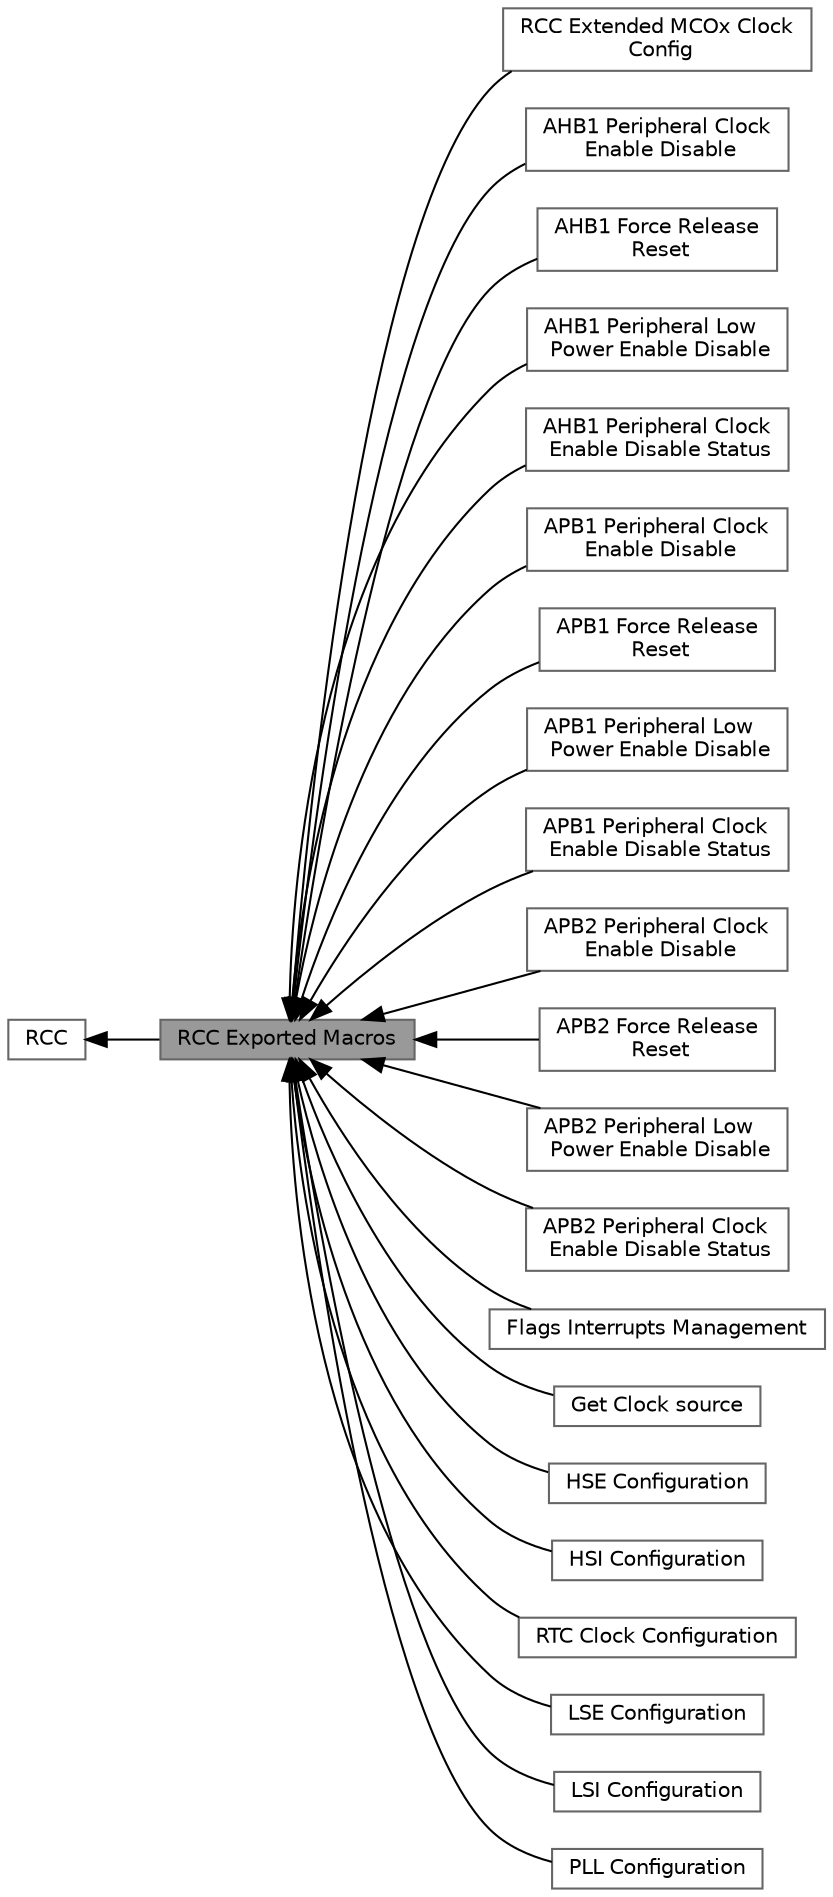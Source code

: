 digraph "RCC Exported Macros"
{
 // LATEX_PDF_SIZE
  bgcolor="transparent";
  edge [fontname=Helvetica,fontsize=10,labelfontname=Helvetica,labelfontsize=10];
  node [fontname=Helvetica,fontsize=10,shape=box,height=0.2,width=0.4];
  rankdir=LR;
  Node2 [id="Node000002",label="RCC",height=0.2,width=0.4,color="grey40", fillcolor="white", style="filled",URL="$group__RCC.html",tooltip="RCC HAL module driver."];
  Node22 [id="Node000022",label="RCC Extended MCOx Clock\l Config",height=0.2,width=0.4,color="grey40", fillcolor="white", style="filled",URL="$group__RCCEx__MCOx__Clock__Config.html",tooltip=" "];
  Node3 [id="Node000003",label="AHB1 Peripheral Clock\l Enable Disable",height=0.2,width=0.4,color="grey40", fillcolor="white", style="filled",URL="$group__RCC__AHB1__Clock__Enable__Disable.html",tooltip="Enable or disable the AHB1 peripheral clock."];
  Node9 [id="Node000009",label="AHB1 Force Release\l Reset",height=0.2,width=0.4,color="grey40", fillcolor="white", style="filled",URL="$group__RCC__AHB1__Force__Release__Reset.html",tooltip="Force or release AHB1 peripheral reset."];
  Node12 [id="Node000012",label="AHB1 Peripheral Low\l Power Enable Disable",height=0.2,width=0.4,color="grey40", fillcolor="white", style="filled",URL="$group__RCC__AHB1__LowPower__Enable__Disable.html",tooltip="Enable or disable the AHB1 peripheral clock during Low Power (Sleep) mode."];
  Node4 [id="Node000004",label="AHB1 Peripheral Clock\l Enable Disable Status",height=0.2,width=0.4,color="grey40", fillcolor="white", style="filled",URL="$group__RCC__AHB1__Peripheral__Clock__Enable__Disable__Status.html",tooltip="Get the enable or disable status of the AHB1 peripheral clock."];
  Node5 [id="Node000005",label="APB1 Peripheral Clock\l Enable Disable",height=0.2,width=0.4,color="grey40", fillcolor="white", style="filled",URL="$group__RCC__APB1__Clock__Enable__Disable.html",tooltip="Enable or disable the Low Speed APB (APB1) peripheral clock."];
  Node10 [id="Node000010",label="APB1 Force Release\l Reset",height=0.2,width=0.4,color="grey40", fillcolor="white", style="filled",URL="$group__RCC__APB1__Force__Release__Reset.html",tooltip="Force or release APB1 peripheral reset."];
  Node13 [id="Node000013",label="APB1 Peripheral Low\l Power Enable Disable",height=0.2,width=0.4,color="grey40", fillcolor="white", style="filled",URL="$group__RCC__APB1__LowPower__Enable__Disable.html",tooltip="Enable or disable the APB1 peripheral clock during Low Power (Sleep) mode."];
  Node6 [id="Node000006",label="APB1 Peripheral Clock\l Enable Disable Status",height=0.2,width=0.4,color="grey40", fillcolor="white", style="filled",URL="$group__RCC__APB1__Peripheral__Clock__Enable__Disable__Status.html",tooltip="Get the enable or disable status of the APB1 peripheral clock."];
  Node7 [id="Node000007",label="APB2 Peripheral Clock\l Enable Disable",height=0.2,width=0.4,color="grey40", fillcolor="white", style="filled",URL="$group__RCC__APB2__Clock__Enable__Disable.html",tooltip="Enable or disable the High Speed APB (APB2) peripheral clock."];
  Node11 [id="Node000011",label="APB2 Force Release\l Reset",height=0.2,width=0.4,color="grey40", fillcolor="white", style="filled",URL="$group__RCC__APB2__Force__Release__Reset.html",tooltip="Force or release APB2 peripheral reset."];
  Node14 [id="Node000014",label="APB2 Peripheral Low\l Power Enable Disable",height=0.2,width=0.4,color="grey40", fillcolor="white", style="filled",URL="$group__RCC__APB2__LowPower__Enable__Disable.html",tooltip="Enable or disable the APB2 peripheral clock during Low Power (Sleep) mode."];
  Node8 [id="Node000008",label="APB2 Peripheral Clock\l Enable Disable Status",height=0.2,width=0.4,color="grey40", fillcolor="white", style="filled",URL="$group__RCC__APB2__Peripheral__Clock__Enable__Disable__Status.html",tooltip="Get the enable or disable status of the APB2 peripheral clock."];
  Node1 [id="Node000001",label="RCC Exported Macros",height=0.2,width=0.4,color="gray40", fillcolor="grey60", style="filled", fontcolor="black",tooltip=" "];
  Node23 [id="Node000023",label="Flags Interrupts Management",height=0.2,width=0.4,color="grey40", fillcolor="white", style="filled",URL="$group__RCC__Flags__Interrupts__Management.html",tooltip="macros to manage the specified RCC Flags and interrupts."];
  Node21 [id="Node000021",label="Get Clock source",height=0.2,width=0.4,color="grey40", fillcolor="white", style="filled",URL="$group__RCC__Get__Clock__source.html",tooltip=" "];
  Node17 [id="Node000017",label="HSE Configuration",height=0.2,width=0.4,color="grey40", fillcolor="white", style="filled",URL="$group__RCC__HSE__Configuration.html",tooltip=" "];
  Node15 [id="Node000015",label="HSI Configuration",height=0.2,width=0.4,color="grey40", fillcolor="white", style="filled",URL="$group__RCC__HSI__Configuration.html",tooltip=" "];
  Node19 [id="Node000019",label="RTC Clock Configuration",height=0.2,width=0.4,color="grey40", fillcolor="white", style="filled",URL="$group__RCC__Internal__RTC__Clock__Configuration.html",tooltip=" "];
  Node18 [id="Node000018",label="LSE Configuration",height=0.2,width=0.4,color="grey40", fillcolor="white", style="filled",URL="$group__RCC__LSE__Configuration.html",tooltip=" "];
  Node16 [id="Node000016",label="LSI Configuration",height=0.2,width=0.4,color="grey40", fillcolor="white", style="filled",URL="$group__RCC__LSI__Configuration.html",tooltip=" "];
  Node20 [id="Node000020",label="PLL Configuration",height=0.2,width=0.4,color="grey40", fillcolor="white", style="filled",URL="$group__RCC__PLL__Configuration.html",tooltip=" "];
  Node2->Node1 [shape=plaintext, dir="back", style="solid"];
  Node1->Node3 [shape=plaintext, dir="back", style="solid"];
  Node1->Node4 [shape=plaintext, dir="back", style="solid"];
  Node1->Node5 [shape=plaintext, dir="back", style="solid"];
  Node1->Node6 [shape=plaintext, dir="back", style="solid"];
  Node1->Node7 [shape=plaintext, dir="back", style="solid"];
  Node1->Node8 [shape=plaintext, dir="back", style="solid"];
  Node1->Node9 [shape=plaintext, dir="back", style="solid"];
  Node1->Node10 [shape=plaintext, dir="back", style="solid"];
  Node1->Node11 [shape=plaintext, dir="back", style="solid"];
  Node1->Node12 [shape=plaintext, dir="back", style="solid"];
  Node1->Node13 [shape=plaintext, dir="back", style="solid"];
  Node1->Node14 [shape=plaintext, dir="back", style="solid"];
  Node1->Node15 [shape=plaintext, dir="back", style="solid"];
  Node1->Node16 [shape=plaintext, dir="back", style="solid"];
  Node1->Node17 [shape=plaintext, dir="back", style="solid"];
  Node1->Node18 [shape=plaintext, dir="back", style="solid"];
  Node1->Node19 [shape=plaintext, dir="back", style="solid"];
  Node1->Node20 [shape=plaintext, dir="back", style="solid"];
  Node1->Node21 [shape=plaintext, dir="back", style="solid"];
  Node1->Node22 [shape=plaintext, dir="back", style="solid"];
  Node1->Node23 [shape=plaintext, dir="back", style="solid"];
}
